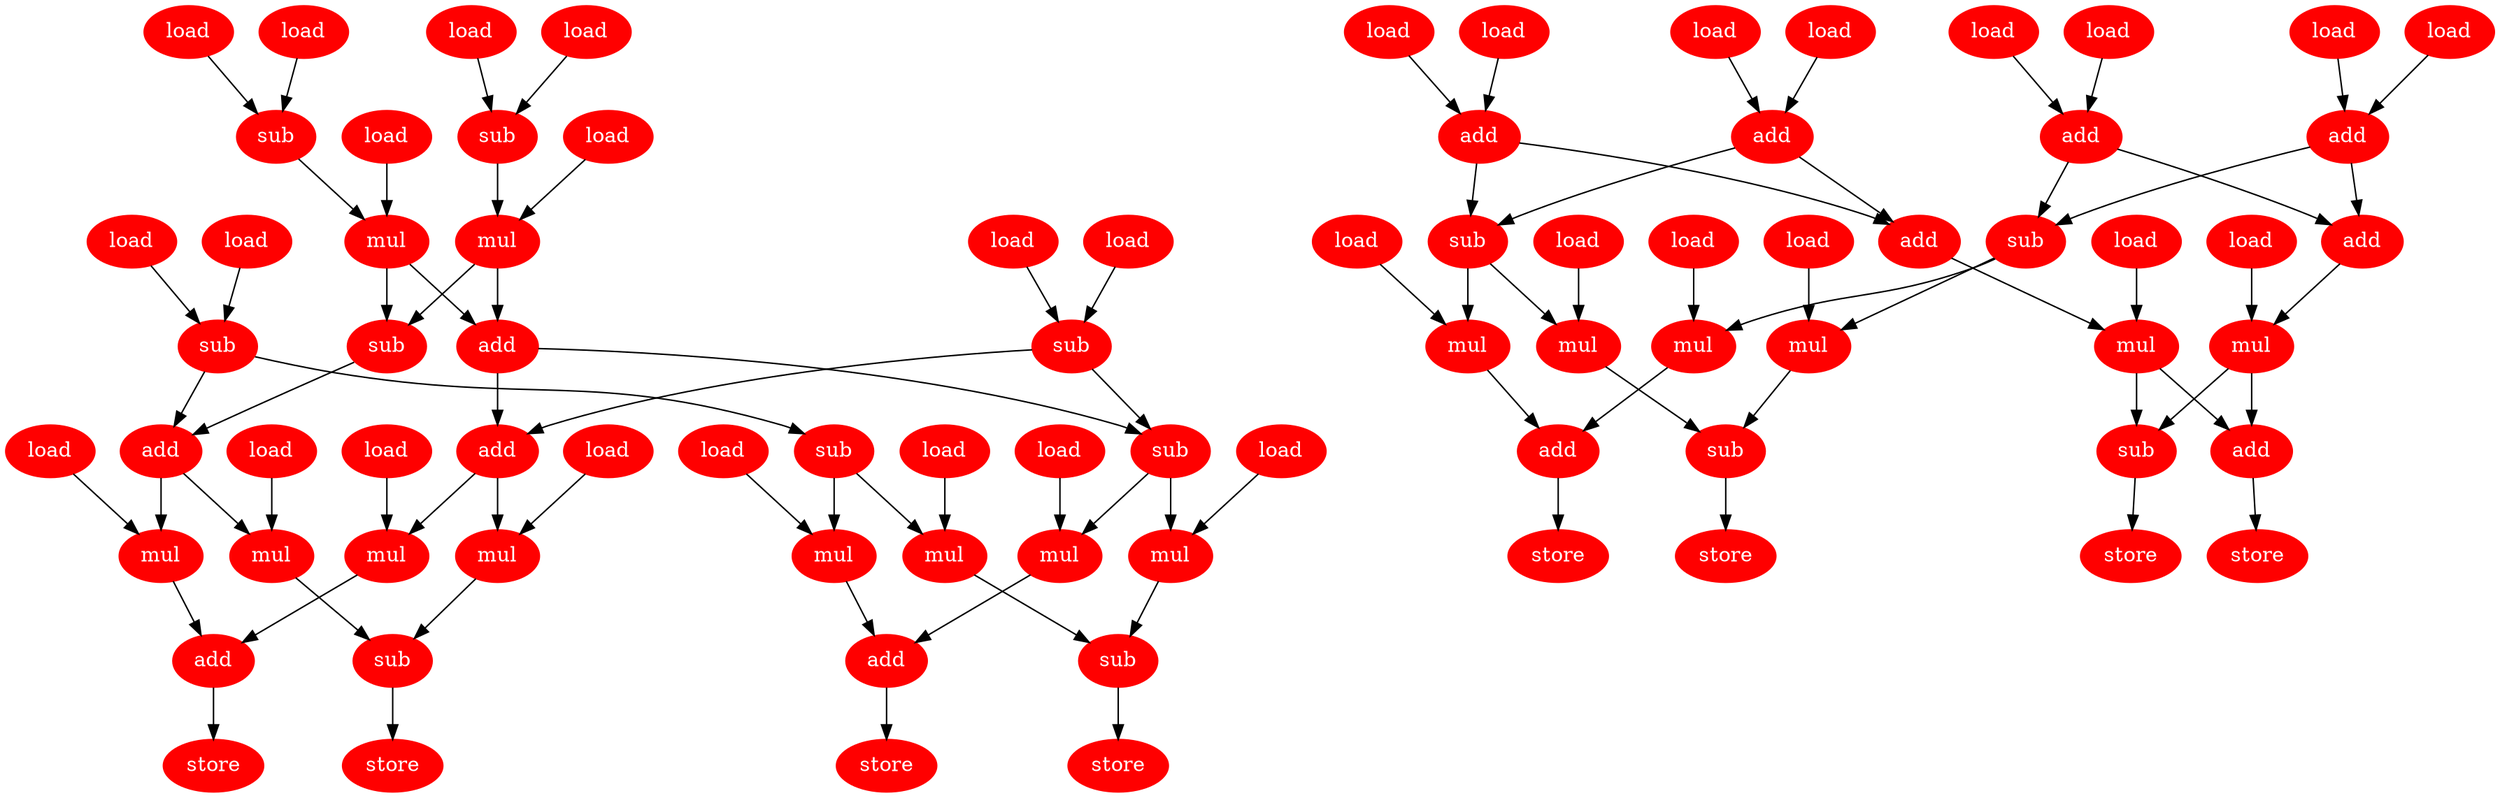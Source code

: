 digraph cosine2 {
    node [fontcolor=white,style=filled,color="160,60,176"];
    1 [label = "load", opcode = load]; 
    2 [label = "load", opcode = load]; 
    3 [label = "sub", opcode = sub]; 
    4 [label = "load", opcode = load]; 
    5 [label = "load", opcode = load]; 
    6 [label = "sub", opcode = sub]; 
    7 [label = "load", opcode = load]; 
    8 [label = "load", opcode = load]; 
    9 [label = "sub", opcode = sub]; 
    10 [label = "load", opcode = load]; 
    11 [label = "load", opcode = load]; 
    12 [label = "sub", opcode = sub]; 
    13 [label = "load", opcode = load]; 
    14 [label = "load", opcode = load]; 
    15 [label = "add", opcode = add]; 
    16 [label = "load", opcode = load]; 
    17 [label = "load", opcode = load]; 
    18 [label = "add", opcode = add]; 
    19 [label = "load", opcode = load]; 
    20 [label = "load", opcode = load]; 
    21 [label = "add", opcode = add]; 
    22 [label = "load", opcode = load]; 
    23 [label = "load", opcode = load]; 
    24 [label = "add", opcode = add]; 
    25 [label = "load", opcode = load]; 
    26 [label = "mul", opcode = mul]; 
    27 [label = "load", opcode = load]; 
    28 [label = "mul", opcode = mul]; 
    29 [label = "add", opcode = add]; 
    30 [label = "sub", opcode = sub]; 
    31 [label = "add", opcode = add]; 
    32 [label = "sub", opcode = sub]; 
    33 [label = "sub", opcode = sub]; 
    34 [label = "add", opcode = add]; 
    35 [label = "load", opcode = load]; 
    36 [label = "mul", opcode = mul]; 
    37 [label = "load", opcode = load]; 
    38 [label = "mul", opcode = mul]; 
    39 [label = "load", opcode = load]; 
    40 [label = "mul", opcode = mul]; 
    41 [label = "load", opcode = load]; 
    42 [label = "mul", opcode = mul]; 
    43 [label = "load", opcode = load]; 
    44 [label = "mul", opcode = mul]; 
    45 [label = "load", opcode = load]; 
    46 [label = "mul", opcode = mul]; 
    47 [label = "load", opcode = load]; 
    48 [label = "mul", opcode = mul]; 
    49 [label = "load", opcode = load]; 
    50 [label = "mul", opcode = mul]; 
    51 [label = "sub", opcode = sub]; 
    52 [label = "sub", opcode = sub]; 
    53 [label = "add", opcode = add]; 
    54 [label = "add", opcode = add]; 
    55 [label = "sub", opcode = sub]; 
    56 [label = "sub", opcode = sub]; 
    57 [label = "add", opcode = add]; 
    58 [label = "add", opcode = add]; 
    59 [label = "load", opcode = load]; 
    60 [label = "mul", opcode = mul]; 
    61 [label = "load", opcode = load]; 
    62 [label = "mul", opcode = mul]; 
    63 [label = "load", opcode = load]; 
    64 [label = "mul", opcode = mul]; 
    65 [label = "load", opcode = load]; 
    66 [label = "mul", opcode = mul]; 
    67 [label = "load", opcode = load]; 
    68 [label = "mul", opcode = mul]; 
    69 [label = "load", opcode = load]; 
    70 [label = "mul", opcode = mul]; 
    71 [label = "add", opcode = add]; 
    72 [label = "sub", opcode = sub]; 
    73 [label = "sub", opcode = sub]; 
    74 [label = "add", opcode = add]; 
    75 [label = "store", opcode = store];
    76 [label = "store", opcode = store];
    77 [label = "store", opcode = store];
    78 [label = "store", opcode = store];
    79 [label = "store", opcode = store];
    80 [label = "store", opcode = store];
    81 [label = "store", opcode = store];
    82 [label = "store", opcode = store];
    1 -> 3 [name=1];
    2 -> 3 [name=2];
    3 -> 31 [name=3];
    3 -> 32 [name=4]; 
    4 -> 6 [name=5];
    5 -> 6 [name=6];
    6 -> 26 [name=7];
    7 -> 9 [name=8];
    8 -> 9 [name=9];
    9 -> 28 [name=10];
    10 -> 12 [name=11];
    11 -> 12 [name=12];
    12 -> 34 [name=13];
    12 -> 33 [name=14];
    13 -> 15 [name=15];
    14 -> 15 [name=16];
    15 -> 55 [name=17];
    15 -> 58 [name=18];
    16 -> 18 [name=19];
    17 -> 18 [name=20];
    18 -> 57 [name=21];
    18 -> 56 [name=22];
    19 -> 21 [name=23];
    20 -> 21 [name=24];
    21 -> 57 [name=25];
    21 -> 56 [name=26];
    22 -> 24 [name=27];
    23 -> 24 [name=28];
    24 -> 55 [name=29];
    24 -> 58 [name=30];
    25 -> 26 [name=31];
    26 -> 30 [name=32];
    26 -> 29 [name=33];
    27 -> 28 [name=34];
    28 -> 30 [name=35];
    28 -> 29 [name=36];
    29 -> 31 [name=37];
    29 -> 32 [name=38];
    30 -> 34 [name=39];
    31 -> 36 [name=40];
    31 -> 38 [name=41];
    32 -> 40 [name=42];
    32 -> 42 [name=43];
    33 -> 44 [name=44];
    33 -> 46 [name=45];
    34 -> 48 [name=46];
    34 -> 50 [name=47];
    35 -> 36 [name=48];
    36 -> 51 [name=49];
    37 -> 38 [name=50];
    38 -> 54 [name=51];
    39 -> 40 [name=52];
    40 -> 52 [name=53];
    41 -> 42 [name=54];
    42 -> 53 [name=55];
    43 -> 44 [name=56];
    44 -> 52 [name=57];
    45 -> 46 [name=58];
    46 -> 53 [name=59];
    47 -> 48 [name=60];
    48 -> 51 [name=61];
    49 -> 50 [name=62];
    50 -> 54 [name=63];
    51 -> 75 [name=64];
    52 -> 76 [name=65];
    53 -> 77 [name=66];
    54 -> 78 [name=67];
    55 -> 60 [name=68];
    55 -> 62 [name=69];
    56 -> 66 [name=70];
    56 -> 64 [name=71];
    57 -> 68 [name=72];
    58 -> 70 [name=73];
    59 -> 60 [name=74];
    60 -> 71 [name=75];
    61 -> 62 [name=76];
    62 -> 72 [name=77];
    63 -> 64 [name=78];
    64 -> 71 [name=79];
    65 -> 66 [name=80];
    66 -> 72 [name=81];
    67 -> 68 [name=82];
    68 -> 73 [name=83];
    68 -> 74 [name=84];
    69 -> 70 [name=85];
    70 -> 73 [name=86];
    70 -> 74 [name=87];
    71 -> 79 [name=88];
    72 -> 80 [name=89];
    73 -> 81 [name=90];
    74 -> 82 [name=91];
}
